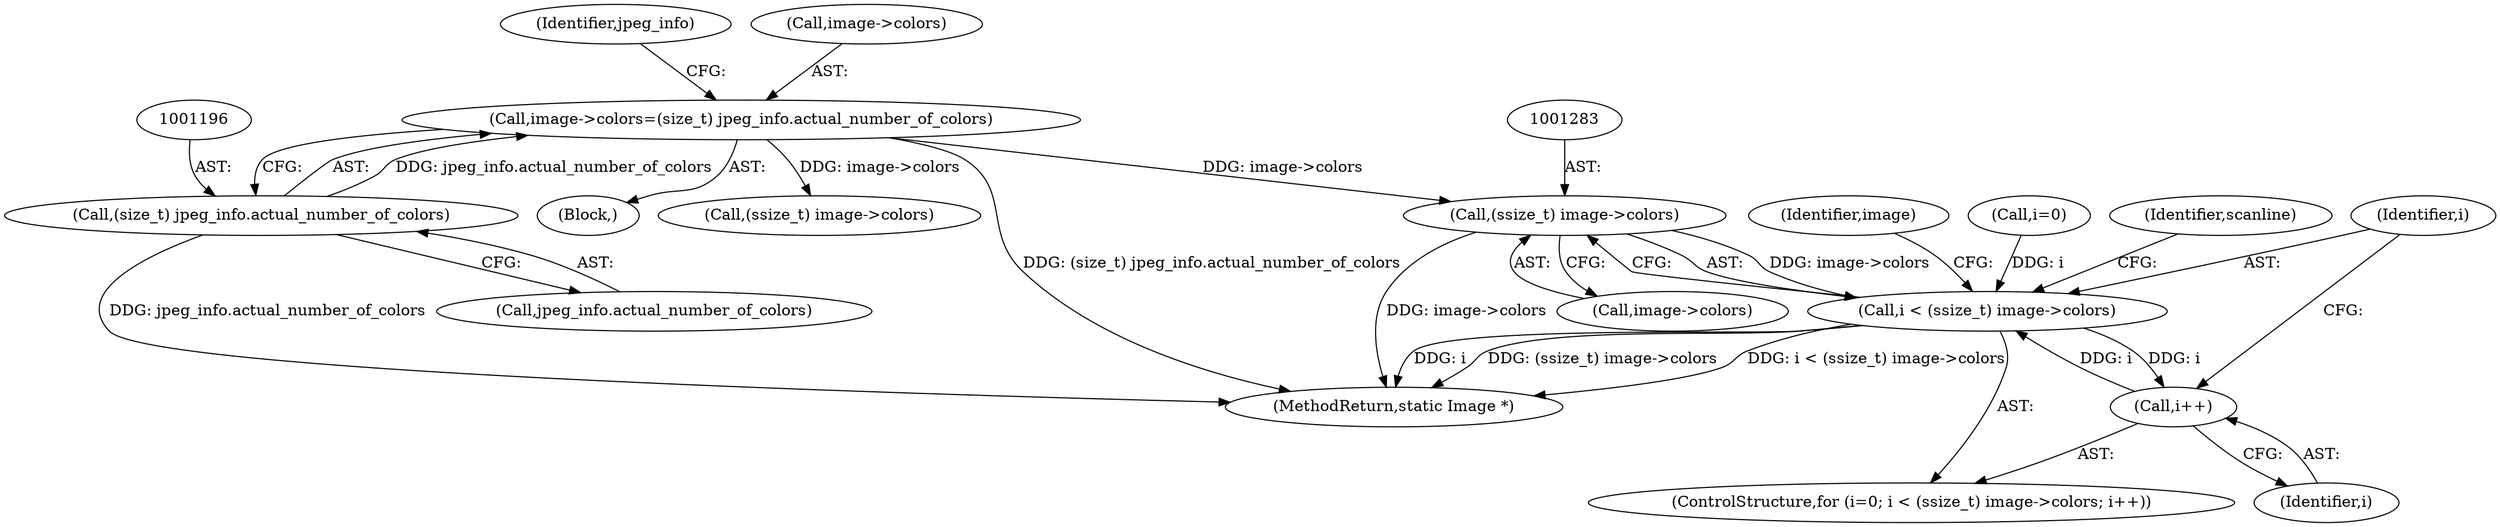digraph "0_ImageMagick_58cf5bf4fade82e3b510e8f3463a967278a3e410@pointer" {
"1001282" [label="(Call,(ssize_t) image->colors)"];
"1001191" [label="(Call,image->colors=(size_t) jpeg_info.actual_number_of_colors)"];
"1001195" [label="(Call,(size_t) jpeg_info.actual_number_of_colors)"];
"1001280" [label="(Call,i < (ssize_t) image->colors)"];
"1001287" [label="(Call,i++)"];
"1001195" [label="(Call,(size_t) jpeg_info.actual_number_of_colors)"];
"1001287" [label="(Call,i++)"];
"1001288" [label="(Identifier,i)"];
"1001284" [label="(Call,image->colors)"];
"1001203" [label="(Identifier,jpeg_info)"];
"1001212" [label="(Call,(ssize_t) image->colors)"];
"1001281" [label="(Identifier,i)"];
"1001277" [label="(Call,i=0)"];
"1001280" [label="(Call,i < (ssize_t) image->colors)"];
"1001191" [label="(Call,image->colors=(size_t) jpeg_info.actual_number_of_colors)"];
"1001349" [label="(Identifier,scanline)"];
"1001197" [label="(Call,jpeg_info.actual_number_of_colors)"];
"1001276" [label="(ControlStructure,for (i=0; i < (ssize_t) image->colors; i++))"];
"1001282" [label="(Call,(ssize_t) image->colors)"];
"1001853" [label="(MethodReturn,static Image *)"];
"1001190" [label="(Block,)"];
"1001192" [label="(Call,image->colors)"];
"1001294" [label="(Identifier,image)"];
"1001282" -> "1001280"  [label="AST: "];
"1001282" -> "1001284"  [label="CFG: "];
"1001283" -> "1001282"  [label="AST: "];
"1001284" -> "1001282"  [label="AST: "];
"1001280" -> "1001282"  [label="CFG: "];
"1001282" -> "1001853"  [label="DDG: image->colors"];
"1001282" -> "1001280"  [label="DDG: image->colors"];
"1001191" -> "1001282"  [label="DDG: image->colors"];
"1001191" -> "1001190"  [label="AST: "];
"1001191" -> "1001195"  [label="CFG: "];
"1001192" -> "1001191"  [label="AST: "];
"1001195" -> "1001191"  [label="AST: "];
"1001203" -> "1001191"  [label="CFG: "];
"1001191" -> "1001853"  [label="DDG: (size_t) jpeg_info.actual_number_of_colors"];
"1001195" -> "1001191"  [label="DDG: jpeg_info.actual_number_of_colors"];
"1001191" -> "1001212"  [label="DDG: image->colors"];
"1001195" -> "1001197"  [label="CFG: "];
"1001196" -> "1001195"  [label="AST: "];
"1001197" -> "1001195"  [label="AST: "];
"1001195" -> "1001853"  [label="DDG: jpeg_info.actual_number_of_colors"];
"1001280" -> "1001276"  [label="AST: "];
"1001281" -> "1001280"  [label="AST: "];
"1001294" -> "1001280"  [label="CFG: "];
"1001349" -> "1001280"  [label="CFG: "];
"1001280" -> "1001853"  [label="DDG: i < (ssize_t) image->colors"];
"1001280" -> "1001853"  [label="DDG: i"];
"1001280" -> "1001853"  [label="DDG: (ssize_t) image->colors"];
"1001277" -> "1001280"  [label="DDG: i"];
"1001287" -> "1001280"  [label="DDG: i"];
"1001280" -> "1001287"  [label="DDG: i"];
"1001287" -> "1001276"  [label="AST: "];
"1001287" -> "1001288"  [label="CFG: "];
"1001288" -> "1001287"  [label="AST: "];
"1001281" -> "1001287"  [label="CFG: "];
}
